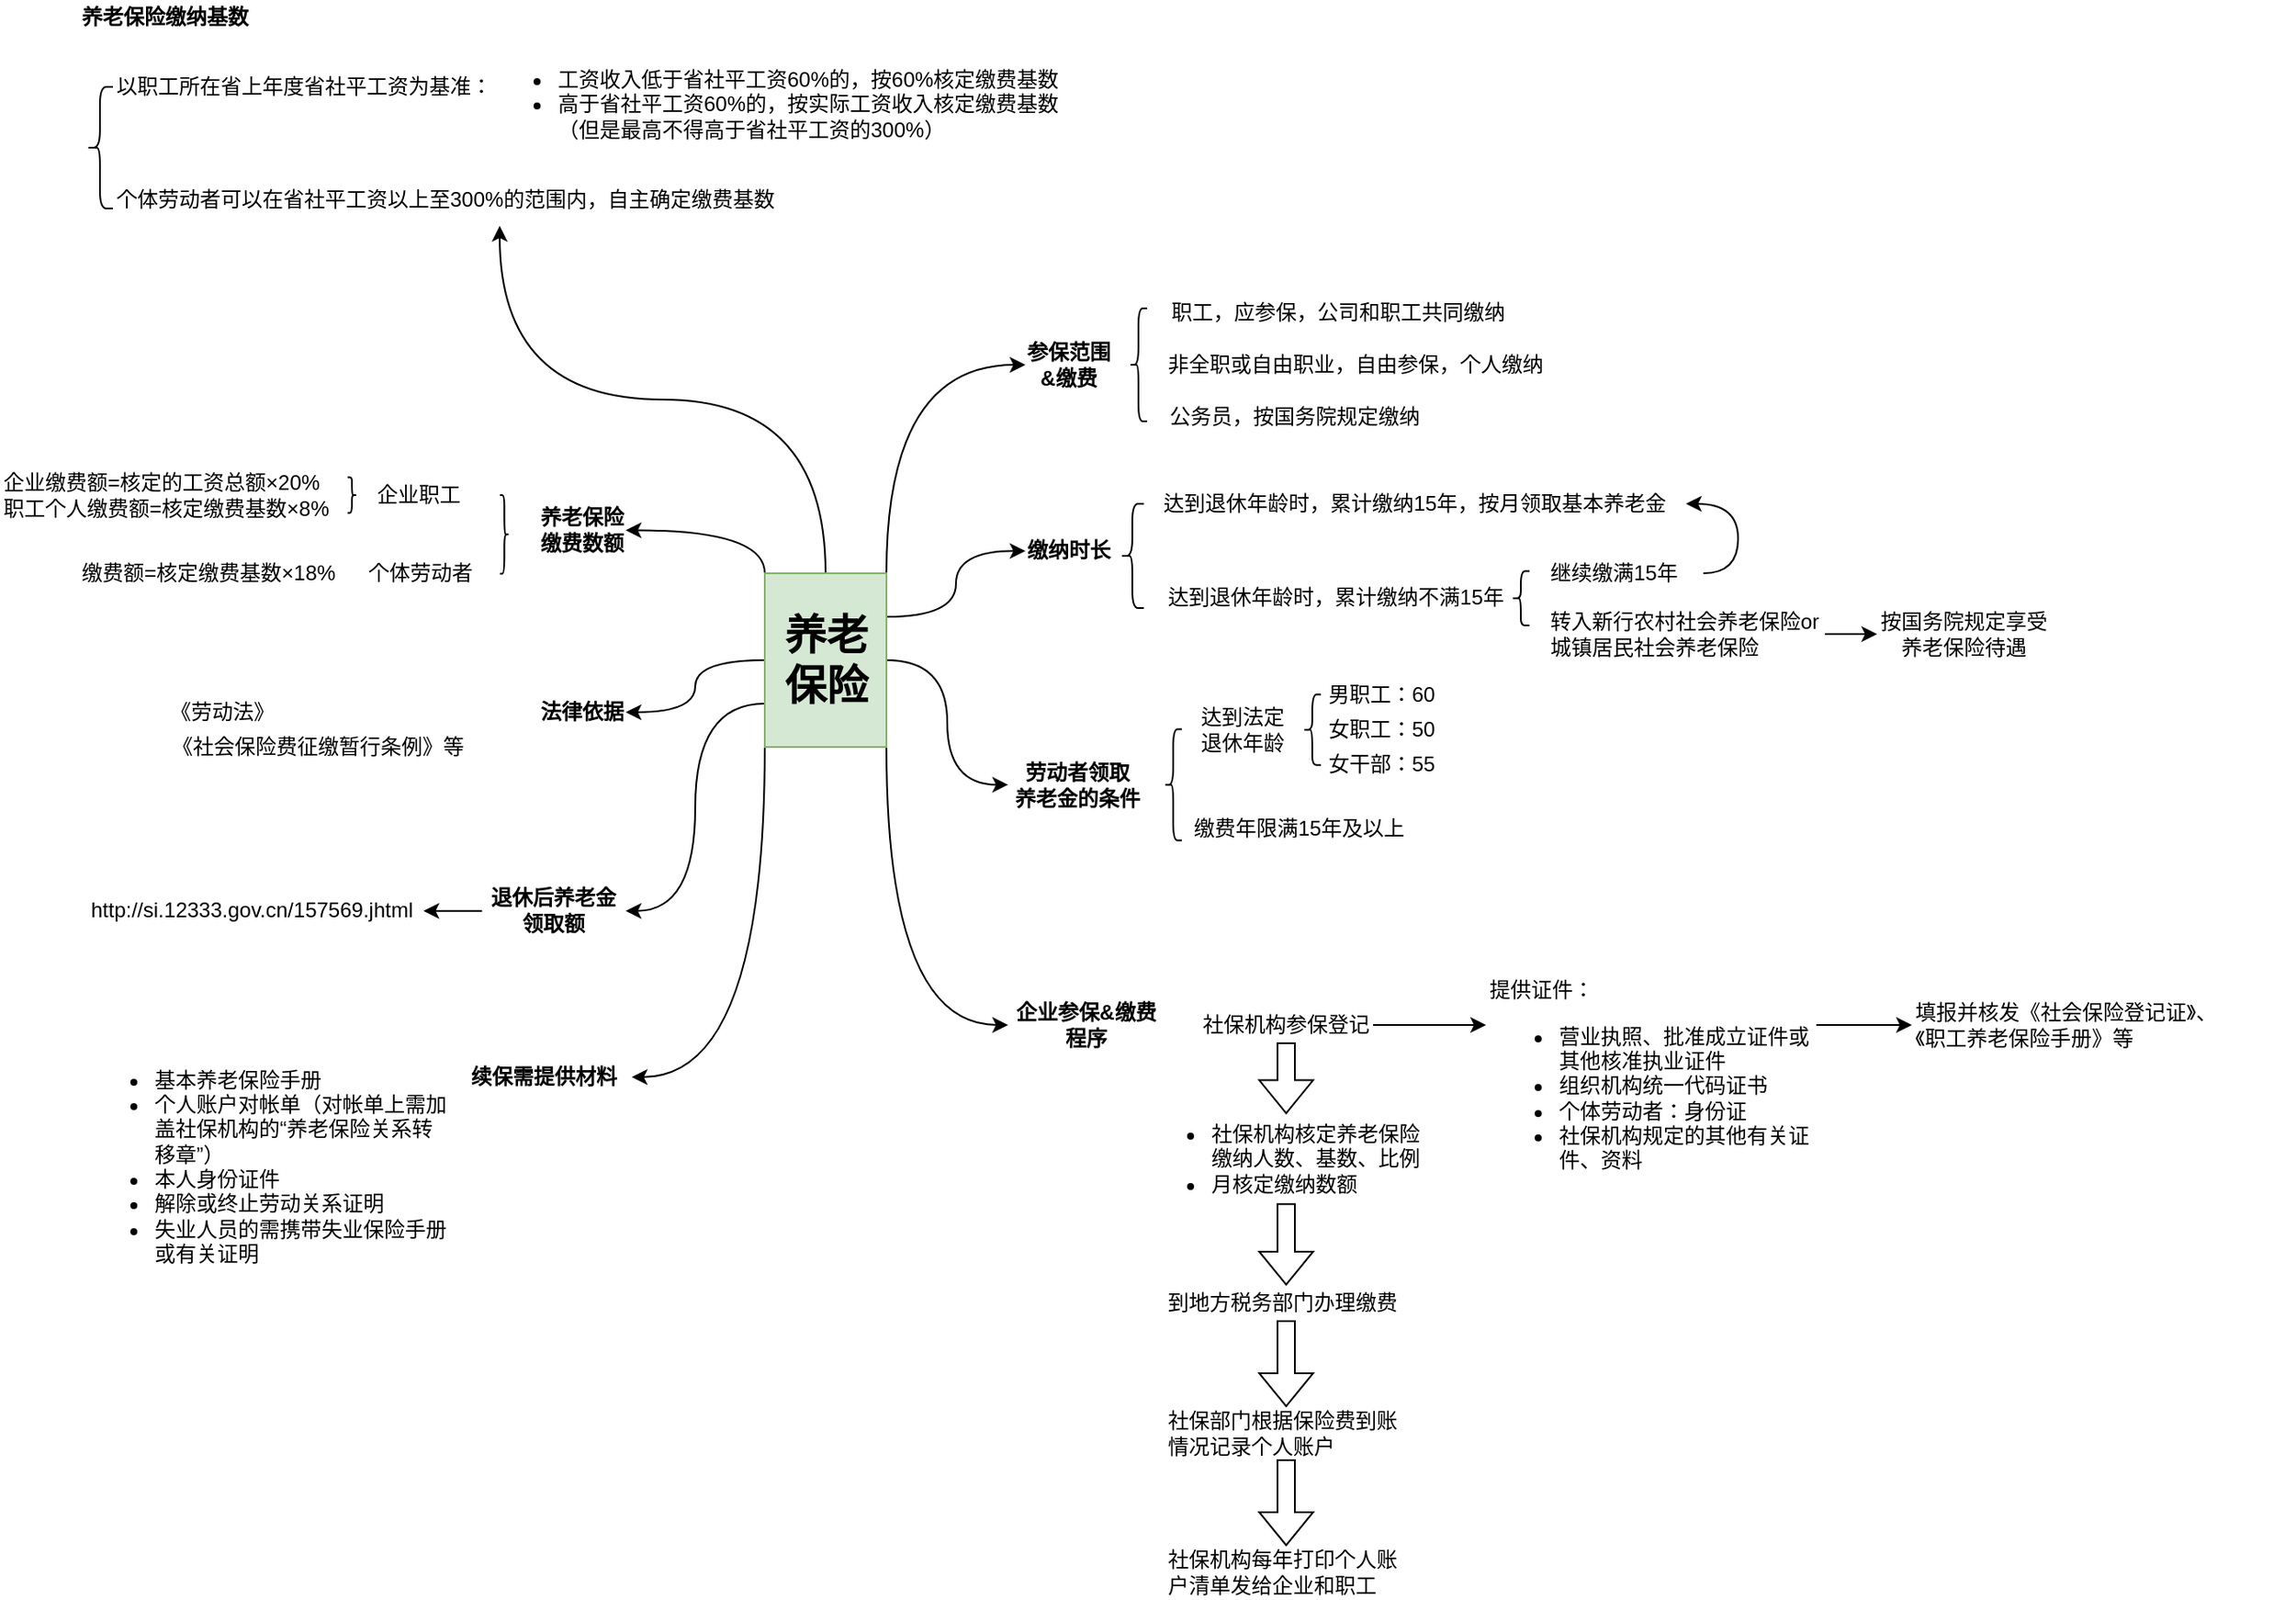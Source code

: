 <mxfile version="12.4.3" type="github" pages="1">
  <diagram id="XFLZumGhxRqdm-QpVZjw" name="第 1 页">
    <mxGraphModel dx="2031" dy="1067" grid="1" gridSize="10" guides="1" tooltips="1" connect="1" arrows="1" fold="1" page="1" pageScale="1" pageWidth="827" pageHeight="1169" math="0" shadow="0">
      <root>
        <mxCell id="0"/>
        <mxCell id="1" parent="0"/>
        <mxCell id="seUnBZEun3gRnmeXoh-8-163" style="edgeStyle=orthogonalEdgeStyle;curved=1;rounded=0;orthogonalLoop=1;jettySize=auto;html=1;exitX=0.5;exitY=0;exitDx=0;exitDy=0;entryX=0.5;entryY=1;entryDx=0;entryDy=0;fontSize=12;fontColor=#000000;" edge="1" parent="1" source="seUnBZEun3gRnmeXoh-8-1" target="seUnBZEun3gRnmeXoh-8-125">
          <mxGeometry relative="1" as="geometry"/>
        </mxCell>
        <mxCell id="seUnBZEun3gRnmeXoh-8-164" style="edgeStyle=orthogonalEdgeStyle;curved=1;rounded=0;orthogonalLoop=1;jettySize=auto;html=1;exitX=1;exitY=0;exitDx=0;exitDy=0;entryX=0;entryY=0.5;entryDx=0;entryDy=0;fontSize=12;fontColor=#000000;" edge="1" parent="1" source="seUnBZEun3gRnmeXoh-8-1" target="seUnBZEun3gRnmeXoh-8-8">
          <mxGeometry relative="1" as="geometry"/>
        </mxCell>
        <mxCell id="seUnBZEun3gRnmeXoh-8-165" style="edgeStyle=orthogonalEdgeStyle;curved=1;rounded=0;orthogonalLoop=1;jettySize=auto;html=1;exitX=1;exitY=0.25;exitDx=0;exitDy=0;entryX=0;entryY=0.5;entryDx=0;entryDy=0;fontSize=12;fontColor=#000000;" edge="1" parent="1" source="seUnBZEun3gRnmeXoh-8-1" target="seUnBZEun3gRnmeXoh-8-34">
          <mxGeometry relative="1" as="geometry"/>
        </mxCell>
        <mxCell id="seUnBZEun3gRnmeXoh-8-166" style="edgeStyle=orthogonalEdgeStyle;curved=1;rounded=0;orthogonalLoop=1;jettySize=auto;html=1;exitX=1;exitY=0.5;exitDx=0;exitDy=0;entryX=0;entryY=0.5;entryDx=0;entryDy=0;fontSize=12;fontColor=#000000;" edge="1" parent="1" source="seUnBZEun3gRnmeXoh-8-1" target="seUnBZEun3gRnmeXoh-8-89">
          <mxGeometry relative="1" as="geometry"/>
        </mxCell>
        <mxCell id="seUnBZEun3gRnmeXoh-8-169" style="edgeStyle=orthogonalEdgeStyle;curved=1;rounded=0;orthogonalLoop=1;jettySize=auto;html=1;exitX=1;exitY=1;exitDx=0;exitDy=0;entryX=0;entryY=0.5;entryDx=0;entryDy=0;fontSize=12;fontColor=#000000;" edge="1" parent="1" source="seUnBZEun3gRnmeXoh-8-1" target="seUnBZEun3gRnmeXoh-8-56">
          <mxGeometry relative="1" as="geometry"/>
        </mxCell>
        <mxCell id="seUnBZEun3gRnmeXoh-8-170" style="edgeStyle=orthogonalEdgeStyle;curved=1;rounded=0;orthogonalLoop=1;jettySize=auto;html=1;exitX=0;exitY=1;exitDx=0;exitDy=0;entryX=1;entryY=0.5;entryDx=0;entryDy=0;fontSize=12;fontColor=#000000;" edge="1" parent="1" source="seUnBZEun3gRnmeXoh-8-1" target="seUnBZEun3gRnmeXoh-8-133">
          <mxGeometry relative="1" as="geometry"/>
        </mxCell>
        <mxCell id="seUnBZEun3gRnmeXoh-8-171" style="edgeStyle=orthogonalEdgeStyle;curved=1;rounded=0;orthogonalLoop=1;jettySize=auto;html=1;exitX=0;exitY=0.75;exitDx=0;exitDy=0;entryX=1;entryY=0.5;entryDx=0;entryDy=0;fontSize=12;fontColor=#000000;" edge="1" parent="1" source="seUnBZEun3gRnmeXoh-8-1" target="seUnBZEun3gRnmeXoh-8-109">
          <mxGeometry relative="1" as="geometry"/>
        </mxCell>
        <mxCell id="seUnBZEun3gRnmeXoh-8-172" style="edgeStyle=orthogonalEdgeStyle;curved=1;rounded=0;orthogonalLoop=1;jettySize=auto;html=1;exitX=0;exitY=0.5;exitDx=0;exitDy=0;entryX=1;entryY=0.5;entryDx=0;entryDy=0;fontSize=12;fontColor=#000000;" edge="1" parent="1" source="seUnBZEun3gRnmeXoh-8-1" target="seUnBZEun3gRnmeXoh-8-53">
          <mxGeometry relative="1" as="geometry"/>
        </mxCell>
        <mxCell id="seUnBZEun3gRnmeXoh-8-173" style="edgeStyle=orthogonalEdgeStyle;curved=1;rounded=0;orthogonalLoop=1;jettySize=auto;html=1;exitX=0;exitY=0;exitDx=0;exitDy=0;fontSize=12;fontColor=#000000;entryX=1;entryY=0.5;entryDx=0;entryDy=0;" edge="1" parent="1" source="seUnBZEun3gRnmeXoh-8-1" target="seUnBZEun3gRnmeXoh-8-127">
          <mxGeometry relative="1" as="geometry">
            <mxPoint x="500" y="370" as="targetPoint"/>
          </mxGeometry>
        </mxCell>
        <mxCell id="seUnBZEun3gRnmeXoh-8-1" value="养老&lt;br&gt;保险" style="text;html=1;fontSize=24;fontStyle=1;verticalAlign=middle;align=center;fillColor=#d5e8d4;strokeColor=#82b366;" vertex="1" parent="1">
          <mxGeometry x="540" y="390.0" width="70" height="100" as="geometry"/>
        </mxCell>
        <mxCell id="seUnBZEun3gRnmeXoh-8-98" value="" style="group" vertex="1" connectable="0" parent="1">
          <mxGeometry x="680" y="450" width="250" height="102" as="geometry"/>
        </mxCell>
        <mxCell id="seUnBZEun3gRnmeXoh-8-89" value="&lt;b&gt;劳动者领取&lt;br&gt;养老金的条件&lt;/b&gt;" style="text;html=1;strokeColor=none;fillColor=none;align=center;verticalAlign=middle;whiteSpace=wrap;rounded=0;" vertex="1" parent="seUnBZEun3gRnmeXoh-8-98">
          <mxGeometry y="46.07" width="80" height="31.29" as="geometry"/>
        </mxCell>
        <mxCell id="seUnBZEun3gRnmeXoh-8-91" value="达到法定退休年龄" style="text;html=1;strokeColor=none;fillColor=none;align=center;verticalAlign=middle;whiteSpace=wrap;rounded=0;" vertex="1" parent="seUnBZEun3gRnmeXoh-8-98">
          <mxGeometry x="110" y="20" width="50" height="20" as="geometry"/>
        </mxCell>
        <mxCell id="seUnBZEun3gRnmeXoh-8-92" value="男职工：60" style="text;html=1;strokeColor=none;fillColor=none;align=center;verticalAlign=middle;whiteSpace=wrap;rounded=0;" vertex="1" parent="seUnBZEun3gRnmeXoh-8-98">
          <mxGeometry x="180" width="70" height="20" as="geometry"/>
        </mxCell>
        <mxCell id="seUnBZEun3gRnmeXoh-8-93" value="女职工：50" style="text;html=1;strokeColor=none;fillColor=none;align=center;verticalAlign=middle;whiteSpace=wrap;rounded=0;" vertex="1" parent="seUnBZEun3gRnmeXoh-8-98">
          <mxGeometry x="180" y="20" width="70" height="20" as="geometry"/>
        </mxCell>
        <mxCell id="seUnBZEun3gRnmeXoh-8-94" value="女干部：55" style="text;html=1;strokeColor=none;fillColor=none;align=center;verticalAlign=middle;whiteSpace=wrap;rounded=0;" vertex="1" parent="seUnBZEun3gRnmeXoh-8-98">
          <mxGeometry x="180" y="40" width="70" height="20" as="geometry"/>
        </mxCell>
        <mxCell id="seUnBZEun3gRnmeXoh-8-95" value="缴费年限满15年及以上" style="text;html=1;strokeColor=none;fillColor=none;align=center;verticalAlign=middle;whiteSpace=wrap;rounded=0;" vertex="1" parent="seUnBZEun3gRnmeXoh-8-98">
          <mxGeometry x="100" y="71" width="135" height="31" as="geometry"/>
        </mxCell>
        <mxCell id="seUnBZEun3gRnmeXoh-8-96" value="" style="shape=curlyBracket;whiteSpace=wrap;html=1;rounded=1;align=left;" vertex="1" parent="seUnBZEun3gRnmeXoh-8-98">
          <mxGeometry x="90" y="29.71" width="10" height="64" as="geometry"/>
        </mxCell>
        <mxCell id="seUnBZEun3gRnmeXoh-8-97" value="" style="shape=curlyBracket;whiteSpace=wrap;html=1;rounded=1;align=left;" vertex="1" parent="seUnBZEun3gRnmeXoh-8-98">
          <mxGeometry x="170" y="9.71" width="10" height="40.71" as="geometry"/>
        </mxCell>
        <mxCell id="seUnBZEun3gRnmeXoh-8-121" value="" style="group" vertex="1" connectable="0" parent="1">
          <mxGeometry x="680" y="580" width="740" height="400" as="geometry"/>
        </mxCell>
        <mxCell id="seUnBZEun3gRnmeXoh-8-56" value="&lt;b&gt;企业参保&amp;amp;缴费程序&lt;/b&gt;" style="text;html=1;strokeColor=none;fillColor=none;align=center;verticalAlign=middle;whiteSpace=wrap;rounded=0;" vertex="1" parent="seUnBZEun3gRnmeXoh-8-121">
          <mxGeometry y="60" width="90" height="20" as="geometry"/>
        </mxCell>
        <mxCell id="seUnBZEun3gRnmeXoh-8-159" style="edgeStyle=orthogonalEdgeStyle;curved=1;rounded=0;orthogonalLoop=1;jettySize=auto;html=1;exitX=1;exitY=0.5;exitDx=0;exitDy=0;entryX=0;entryY=0.25;entryDx=0;entryDy=0;fontSize=12;fontColor=#000000;" edge="1" parent="seUnBZEun3gRnmeXoh-8-121" source="seUnBZEun3gRnmeXoh-8-57" target="seUnBZEun3gRnmeXoh-8-82">
          <mxGeometry relative="1" as="geometry"/>
        </mxCell>
        <mxCell id="seUnBZEun3gRnmeXoh-8-57" value="社保机构参保登记" style="text;html=1;strokeColor=none;fillColor=none;align=center;verticalAlign=middle;whiteSpace=wrap;rounded=0;" vertex="1" parent="seUnBZEun3gRnmeXoh-8-121">
          <mxGeometry x="110" y="60" width="100" height="20" as="geometry"/>
        </mxCell>
        <mxCell id="seUnBZEun3gRnmeXoh-8-160" style="edgeStyle=orthogonalEdgeStyle;curved=1;rounded=0;orthogonalLoop=1;jettySize=auto;html=1;exitX=1;exitY=0.25;exitDx=0;exitDy=0;entryX=0;entryY=0.5;entryDx=0;entryDy=0;fontSize=12;fontColor=#000000;" edge="1" parent="seUnBZEun3gRnmeXoh-8-121" source="seUnBZEun3gRnmeXoh-8-82" target="seUnBZEun3gRnmeXoh-8-84">
          <mxGeometry relative="1" as="geometry"/>
        </mxCell>
        <mxCell id="seUnBZEun3gRnmeXoh-8-82" value="提供证件：&lt;br&gt;&lt;ul&gt;&lt;li&gt;营业执照、批准成立证件或其他核准执业证件&lt;/li&gt;&lt;li&gt;组织机构统一代码证书&lt;/li&gt;&lt;li&gt;个体劳动者：身份证&lt;/li&gt;&lt;li&gt;社保机构规定的其他有关证件、资料&lt;/li&gt;&lt;/ul&gt;" style="text;html=1;strokeColor=none;fillColor=none;align=left;verticalAlign=middle;whiteSpace=wrap;rounded=0;" vertex="1" parent="seUnBZEun3gRnmeXoh-8-121">
          <mxGeometry x="275" y="35" width="190" height="140" as="geometry"/>
        </mxCell>
        <mxCell id="seUnBZEun3gRnmeXoh-8-84" value="填报并核发《社会保险登记证》、《职工养老保险手册》等" style="text;html=1;strokeColor=none;fillColor=none;align=left;verticalAlign=middle;whiteSpace=wrap;rounded=0;" vertex="1" parent="seUnBZEun3gRnmeXoh-8-121">
          <mxGeometry x="520" y="35" width="190" height="70" as="geometry"/>
        </mxCell>
        <mxCell id="seUnBZEun3gRnmeXoh-8-58" value="&lt;ul&gt;&lt;li&gt;社保机构核定养老保险缴纳人数、基数、比例&lt;br&gt;&lt;/li&gt;&lt;li&gt;月核定缴纳数额&lt;br&gt;&lt;/li&gt;&lt;/ul&gt;" style="text;html=1;strokeColor=none;fillColor=none;align=left;verticalAlign=middle;whiteSpace=wrap;rounded=0;" vertex="1" parent="seUnBZEun3gRnmeXoh-8-121">
          <mxGeometry x="75" y="121.29" width="170" height="51.29" as="geometry"/>
        </mxCell>
        <mxCell id="seUnBZEun3gRnmeXoh-8-78" style="edgeStyle=orthogonalEdgeStyle;shape=flexArrow;curved=1;rounded=0;orthogonalLoop=1;jettySize=auto;html=1;exitX=0.5;exitY=1;exitDx=0;exitDy=0;entryX=0.5;entryY=0;entryDx=0;entryDy=0;" edge="1" parent="seUnBZEun3gRnmeXoh-8-121" source="seUnBZEun3gRnmeXoh-8-57" target="seUnBZEun3gRnmeXoh-8-58">
          <mxGeometry relative="1" as="geometry"/>
        </mxCell>
        <mxCell id="seUnBZEun3gRnmeXoh-8-62" value="&lt;span&gt;到地方税务部门办理缴费&lt;/span&gt;" style="text;html=1;strokeColor=none;fillColor=none;align=left;verticalAlign=middle;whiteSpace=wrap;rounded=0;" vertex="1" parent="seUnBZEun3gRnmeXoh-8-121">
          <mxGeometry x="90" y="220" width="140" height="20" as="geometry"/>
        </mxCell>
        <mxCell id="seUnBZEun3gRnmeXoh-8-79" style="edgeStyle=orthogonalEdgeStyle;shape=flexArrow;curved=1;rounded=0;orthogonalLoop=1;jettySize=auto;html=1;exitX=0.5;exitY=1;exitDx=0;exitDy=0;entryX=0.5;entryY=0;entryDx=0;entryDy=0;" edge="1" parent="seUnBZEun3gRnmeXoh-8-121" source="seUnBZEun3gRnmeXoh-8-58" target="seUnBZEun3gRnmeXoh-8-62">
          <mxGeometry relative="1" as="geometry"/>
        </mxCell>
        <mxCell id="seUnBZEun3gRnmeXoh-8-64" value="&lt;span&gt;社保部门根据保险费到账情况记录个人账户&lt;/span&gt;" style="text;html=1;strokeColor=none;fillColor=none;align=left;verticalAlign=middle;whiteSpace=wrap;rounded=0;" vertex="1" parent="seUnBZEun3gRnmeXoh-8-121">
          <mxGeometry x="90" y="290" width="140" height="30" as="geometry"/>
        </mxCell>
        <mxCell id="seUnBZEun3gRnmeXoh-8-80" style="edgeStyle=orthogonalEdgeStyle;shape=flexArrow;curved=1;rounded=0;orthogonalLoop=1;jettySize=auto;html=1;exitX=0.5;exitY=1;exitDx=0;exitDy=0;entryX=0.5;entryY=0;entryDx=0;entryDy=0;" edge="1" parent="seUnBZEun3gRnmeXoh-8-121" source="seUnBZEun3gRnmeXoh-8-62" target="seUnBZEun3gRnmeXoh-8-64">
          <mxGeometry relative="1" as="geometry"/>
        </mxCell>
        <mxCell id="seUnBZEun3gRnmeXoh-8-66" value="&lt;span&gt;社保机构每年打印个人账户清单发给企业和职工&lt;/span&gt;" style="text;html=1;strokeColor=none;fillColor=none;align=left;verticalAlign=middle;whiteSpace=wrap;rounded=0;" vertex="1" parent="seUnBZEun3gRnmeXoh-8-121">
          <mxGeometry x="90" y="370" width="140" height="30" as="geometry"/>
        </mxCell>
        <mxCell id="seUnBZEun3gRnmeXoh-8-81" style="edgeStyle=orthogonalEdgeStyle;shape=flexArrow;curved=1;rounded=0;orthogonalLoop=1;jettySize=auto;html=1;exitX=0.5;exitY=1;exitDx=0;exitDy=0;entryX=0.5;entryY=0;entryDx=0;entryDy=0;" edge="1" parent="seUnBZEun3gRnmeXoh-8-121" source="seUnBZEun3gRnmeXoh-8-64" target="seUnBZEun3gRnmeXoh-8-66">
          <mxGeometry relative="1" as="geometry"/>
        </mxCell>
        <mxCell id="seUnBZEun3gRnmeXoh-8-144" value="" style="group" vertex="1" connectable="0" parent="1">
          <mxGeometry x="690" y="230.0" width="300" height="80" as="geometry"/>
        </mxCell>
        <mxCell id="seUnBZEun3gRnmeXoh-8-8" value="&lt;b&gt;参保范围&amp;amp;缴费&lt;/b&gt;" style="text;html=1;strokeColor=none;fillColor=none;align=center;verticalAlign=middle;whiteSpace=wrap;rounded=0;" vertex="1" parent="seUnBZEun3gRnmeXoh-8-144">
          <mxGeometry y="30" width="50" height="20" as="geometry"/>
        </mxCell>
        <mxCell id="seUnBZEun3gRnmeXoh-8-23" value="&lt;span style=&quot;white-space: nowrap&quot;&gt;职工，应参保，公司和职工共同缴纳&lt;/span&gt;" style="text;html=1;strokeColor=none;fillColor=none;align=center;verticalAlign=middle;whiteSpace=wrap;rounded=0;" vertex="1" parent="seUnBZEun3gRnmeXoh-8-144">
          <mxGeometry x="80" width="200" height="20" as="geometry"/>
        </mxCell>
        <mxCell id="seUnBZEun3gRnmeXoh-8-27" value="&lt;span style=&quot;white-space: nowrap&quot;&gt;非全职或自由职业，自由参保，个人缴纳&lt;/span&gt;" style="text;html=1;strokeColor=none;fillColor=none;align=center;verticalAlign=middle;whiteSpace=wrap;rounded=0;" vertex="1" parent="seUnBZEun3gRnmeXoh-8-144">
          <mxGeometry x="80" y="30" width="220" height="20" as="geometry"/>
        </mxCell>
        <mxCell id="seUnBZEun3gRnmeXoh-8-28" value="&lt;span style=&quot;white-space: nowrap&quot;&gt;公务员，按国务院规定缴纳&lt;/span&gt;" style="text;html=1;strokeColor=none;fillColor=none;align=center;verticalAlign=middle;whiteSpace=wrap;rounded=0;" vertex="1" parent="seUnBZEun3gRnmeXoh-8-144">
          <mxGeometry x="80" y="60" width="150" height="20" as="geometry"/>
        </mxCell>
        <mxCell id="seUnBZEun3gRnmeXoh-8-142" value="" style="shape=curlyBracket;whiteSpace=wrap;html=1;rounded=1;fontSize=12;fontColor=#000000;align=left;" vertex="1" parent="seUnBZEun3gRnmeXoh-8-144">
          <mxGeometry x="60" y="7.5" width="10" height="65" as="geometry"/>
        </mxCell>
        <mxCell id="seUnBZEun3gRnmeXoh-8-154" value="" style="group" vertex="1" connectable="0" parent="1">
          <mxGeometry x="100" y="330" width="360" height="75.25" as="geometry"/>
        </mxCell>
        <mxCell id="seUnBZEun3gRnmeXoh-8-127" value="养老保险缴费数额" style="text;html=1;strokeColor=none;fillColor=none;align=center;verticalAlign=middle;whiteSpace=wrap;rounded=0;fontSize=12;fontColor=#000000;fontStyle=1" vertex="1" parent="seUnBZEun3gRnmeXoh-8-154">
          <mxGeometry x="310" y="25.25" width="50" height="20" as="geometry"/>
        </mxCell>
        <mxCell id="seUnBZEun3gRnmeXoh-8-128" value="&lt;span&gt;企业缴费额=核定的工资总额×20%&lt;/span&gt;&lt;br&gt;&lt;span&gt;职工个人缴费额=核定缴费基数×8%&lt;/span&gt;" style="text;html=1;strokeColor=none;fillColor=none;align=left;verticalAlign=middle;whiteSpace=wrap;rounded=0;fontSize=12;fontColor=#000000;" vertex="1" parent="seUnBZEun3gRnmeXoh-8-154">
          <mxGeometry width="210" height="30" as="geometry"/>
        </mxCell>
        <mxCell id="seUnBZEun3gRnmeXoh-8-129" value="企业职工" style="text;html=1;strokeColor=none;fillColor=none;align=left;verticalAlign=middle;whiteSpace=wrap;rounded=0;fontSize=12;fontColor=#000000;" vertex="1" parent="seUnBZEun3gRnmeXoh-8-154">
          <mxGeometry x="215" y="5" width="60" height="20" as="geometry"/>
        </mxCell>
        <mxCell id="seUnBZEun3gRnmeXoh-8-130" value="个体劳动者" style="text;html=1;strokeColor=none;fillColor=none;align=left;verticalAlign=middle;whiteSpace=wrap;rounded=0;fontSize=12;fontColor=#000000;" vertex="1" parent="seUnBZEun3gRnmeXoh-8-154">
          <mxGeometry x="210" y="50.25" width="65" height="20" as="geometry"/>
        </mxCell>
        <mxCell id="seUnBZEun3gRnmeXoh-8-131" value="&lt;span&gt;缴费额=核定缴费基数×18%&lt;/span&gt;" style="text;html=1;strokeColor=none;fillColor=none;align=left;verticalAlign=middle;whiteSpace=wrap;rounded=0;fontSize=12;fontColor=#000000;" vertex="1" parent="seUnBZEun3gRnmeXoh-8-154">
          <mxGeometry x="45" y="45.25" width="155" height="30" as="geometry"/>
        </mxCell>
        <mxCell id="seUnBZEun3gRnmeXoh-8-140" value="" style="shape=curlyBracket;whiteSpace=wrap;html=1;rounded=1;fontSize=12;fontColor=#000000;align=left;rotation=-180;" vertex="1" parent="seUnBZEun3gRnmeXoh-8-154">
          <mxGeometry x="200" y="4.75" width="5" height="20.5" as="geometry"/>
        </mxCell>
        <mxCell id="seUnBZEun3gRnmeXoh-8-153" value="" style="shape=curlyBracket;whiteSpace=wrap;html=1;rounded=1;fontSize=12;fontColor=#000000;align=left;rotation=-180;" vertex="1" parent="seUnBZEun3gRnmeXoh-8-154">
          <mxGeometry x="287.67" y="15" width="5" height="45.25" as="geometry"/>
        </mxCell>
        <mxCell id="seUnBZEun3gRnmeXoh-8-155" value="" style="group" vertex="1" connectable="0" parent="1">
          <mxGeometry x="197.33" y="460.0" width="262.67" height="40" as="geometry"/>
        </mxCell>
        <mxCell id="seUnBZEun3gRnmeXoh-8-54" value="《劳动法》" style="text;html=1;strokeColor=none;fillColor=none;align=center;verticalAlign=middle;whiteSpace=wrap;rounded=0;" vertex="1" parent="seUnBZEun3gRnmeXoh-8-155">
          <mxGeometry width="61.86" height="20" as="geometry"/>
        </mxCell>
        <mxCell id="seUnBZEun3gRnmeXoh-8-55" value="《社会保险费征缴暂行条例》等" style="text;html=1;strokeColor=none;fillColor=none;align=center;verticalAlign=middle;whiteSpace=wrap;rounded=0;" vertex="1" parent="seUnBZEun3gRnmeXoh-8-155">
          <mxGeometry y="20" width="171.86" height="20" as="geometry"/>
        </mxCell>
        <mxCell id="seUnBZEun3gRnmeXoh-8-53" value="&lt;b&gt;法律依据&lt;/b&gt;" style="text;html=1;strokeColor=none;fillColor=none;align=center;verticalAlign=middle;whiteSpace=wrap;rounded=0;" vertex="1" parent="seUnBZEun3gRnmeXoh-8-155">
          <mxGeometry x="212.67" width="50" height="20" as="geometry"/>
        </mxCell>
        <mxCell id="seUnBZEun3gRnmeXoh-8-156" value="" style="group" vertex="1" connectable="0" parent="1">
          <mxGeometry x="147.327" y="565" width="312.67" height="38.71" as="geometry"/>
        </mxCell>
        <mxCell id="seUnBZEun3gRnmeXoh-8-109" value="&lt;b&gt;退休后养老金领取额&lt;/b&gt;" style="text;html=1;strokeColor=none;fillColor=none;align=center;verticalAlign=middle;whiteSpace=wrap;rounded=0;" vertex="1" parent="seUnBZEun3gRnmeXoh-8-156">
          <mxGeometry x="230.003" width="82.667" height="38.71" as="geometry"/>
        </mxCell>
        <mxCell id="seUnBZEun3gRnmeXoh-8-110" value="http://si.12333.gov.cn/157569.jhtml" style="text;html=1;strokeColor=none;fillColor=none;align=center;verticalAlign=middle;whiteSpace=wrap;rounded=0;" vertex="1" parent="seUnBZEun3gRnmeXoh-8-156">
          <mxGeometry width="196.333" height="38.71" as="geometry"/>
        </mxCell>
        <mxCell id="seUnBZEun3gRnmeXoh-8-111" value="" style="edgeStyle=orthogonalEdgeStyle;curved=1;rounded=0;orthogonalLoop=1;jettySize=auto;html=1;" edge="1" parent="seUnBZEun3gRnmeXoh-8-156" source="seUnBZEun3gRnmeXoh-8-109" target="seUnBZEun3gRnmeXoh-8-110">
          <mxGeometry relative="1" as="geometry"/>
        </mxCell>
        <mxCell id="seUnBZEun3gRnmeXoh-8-161" value="" style="group" vertex="1" connectable="0" parent="1">
          <mxGeometry x="147.33" y="660" width="316.15" height="130" as="geometry"/>
        </mxCell>
        <mxCell id="seUnBZEun3gRnmeXoh-8-133" value="续保需提供材料" style="text;html=1;strokeColor=none;fillColor=none;align=center;verticalAlign=middle;whiteSpace=wrap;rounded=0;fontSize=12;fontColor=#000000;fontStyle=1" vertex="1" parent="seUnBZEun3gRnmeXoh-8-161">
          <mxGeometry x="216.15" y="10" width="100" height="20" as="geometry"/>
        </mxCell>
        <mxCell id="seUnBZEun3gRnmeXoh-8-134" value="&lt;ul&gt;&lt;li&gt;基本养老保险手册&lt;br&gt;&lt;/li&gt;&lt;li&gt;个人账户对帐单（对帐单上需加盖社保机构的“养老保险关系转移章”）&lt;br&gt;&lt;/li&gt;&lt;li&gt;本人身份证件&lt;br&gt;&lt;/li&gt;&lt;li&gt;解除或终止劳动关系证明&lt;br&gt;&lt;/li&gt;&lt;li&gt;失业人员的需携带失业保险手册或有关证明&lt;br&gt;&lt;/li&gt;&lt;/ul&gt;" style="text;strokeColor=none;fillColor=none;html=1;whiteSpace=wrap;verticalAlign=middle;overflow=hidden;fontSize=12;fontColor=#000000;align=left;" vertex="1" parent="seUnBZEun3gRnmeXoh-8-161">
          <mxGeometry width="210" height="130" as="geometry"/>
        </mxCell>
        <mxCell id="seUnBZEun3gRnmeXoh-8-168" value="" style="group" vertex="1" connectable="0" parent="1">
          <mxGeometry x="690" y="340.0" width="590" height="100" as="geometry"/>
        </mxCell>
        <mxCell id="seUnBZEun3gRnmeXoh-8-34" value="&lt;b&gt;缴纳时长&lt;/b&gt;" style="text;html=1;strokeColor=none;fillColor=none;align=center;verticalAlign=middle;whiteSpace=wrap;rounded=0;" vertex="1" parent="seUnBZEun3gRnmeXoh-8-168">
          <mxGeometry y="27.18" width="50" height="20" as="geometry"/>
        </mxCell>
        <mxCell id="seUnBZEun3gRnmeXoh-8-35" value="&lt;span style=&quot;white-space: nowrap&quot;&gt;达到退休年龄时，累计缴纳15年，按月领取基本养老金&lt;/span&gt;" style="text;html=1;strokeColor=none;fillColor=none;align=center;verticalAlign=middle;whiteSpace=wrap;rounded=0;" vertex="1" parent="seUnBZEun3gRnmeXoh-8-168">
          <mxGeometry x="68.14" width="311.86" height="20" as="geometry"/>
        </mxCell>
        <mxCell id="seUnBZEun3gRnmeXoh-8-40" value="&lt;span style=&quot;white-space: nowrap&quot;&gt;达到退休年龄时，累计缴纳不满15年&lt;/span&gt;" style="text;html=1;strokeColor=none;fillColor=none;align=left;verticalAlign=middle;whiteSpace=wrap;rounded=0;" vertex="1" parent="seUnBZEun3gRnmeXoh-8-168">
          <mxGeometry x="80" y="54.35" width="210" height="20" as="geometry"/>
        </mxCell>
        <mxCell id="seUnBZEun3gRnmeXoh-8-49" style="edgeStyle=orthogonalEdgeStyle;curved=1;rounded=0;orthogonalLoop=1;jettySize=auto;html=1;exitX=1;exitY=0.5;exitDx=0;exitDy=0;entryX=1;entryY=0.5;entryDx=0;entryDy=0;" edge="1" parent="seUnBZEun3gRnmeXoh-8-168" source="seUnBZEun3gRnmeXoh-8-45" target="seUnBZEun3gRnmeXoh-8-35">
          <mxGeometry relative="1" as="geometry"/>
        </mxCell>
        <mxCell id="seUnBZEun3gRnmeXoh-8-45" value="继续缴满15年" style="text;html=1;strokeColor=none;fillColor=none;align=left;verticalAlign=middle;whiteSpace=wrap;rounded=0;" vertex="1" parent="seUnBZEun3gRnmeXoh-8-168">
          <mxGeometry x="300" y="40" width="90" height="20" as="geometry"/>
        </mxCell>
        <mxCell id="seUnBZEun3gRnmeXoh-8-50" value="转入新行农村社会养老保险or城镇居民社会养老保险" style="text;html=1;strokeColor=none;fillColor=none;align=left;verticalAlign=middle;whiteSpace=wrap;rounded=0;" vertex="1" parent="seUnBZEun3gRnmeXoh-8-168">
          <mxGeometry x="300" y="70" width="160" height="30" as="geometry"/>
        </mxCell>
        <mxCell id="seUnBZEun3gRnmeXoh-8-51" value="按国务院规定享受养老保险待遇" style="text;html=1;strokeColor=none;fillColor=none;align=center;verticalAlign=middle;whiteSpace=wrap;rounded=0;" vertex="1" parent="seUnBZEun3gRnmeXoh-8-168">
          <mxGeometry x="490" y="70" width="100" height="30" as="geometry"/>
        </mxCell>
        <mxCell id="seUnBZEun3gRnmeXoh-8-52" value="" style="edgeStyle=orthogonalEdgeStyle;curved=1;rounded=0;orthogonalLoop=1;jettySize=auto;html=1;" edge="1" parent="seUnBZEun3gRnmeXoh-8-168" source="seUnBZEun3gRnmeXoh-8-50" target="seUnBZEun3gRnmeXoh-8-51">
          <mxGeometry relative="1" as="geometry"/>
        </mxCell>
        <mxCell id="seUnBZEun3gRnmeXoh-8-145" value="" style="shape=curlyBracket;whiteSpace=wrap;html=1;rounded=1;fontSize=12;fontColor=#000000;align=left;" vertex="1" parent="seUnBZEun3gRnmeXoh-8-168">
          <mxGeometry x="280" y="48.71" width="10" height="31.29" as="geometry"/>
        </mxCell>
        <mxCell id="seUnBZEun3gRnmeXoh-8-167" value="" style="shape=curlyBracket;whiteSpace=wrap;html=1;rounded=1;fontSize=12;fontColor=#000000;align=left;" vertex="1" parent="seUnBZEun3gRnmeXoh-8-168">
          <mxGeometry x="54.81" y="10" width="13.33" height="60" as="geometry"/>
        </mxCell>
        <mxCell id="seUnBZEun3gRnmeXoh-8-176" value="" style="group" vertex="1" connectable="0" parent="1">
          <mxGeometry x="130" y="60" width="590" height="130" as="geometry"/>
        </mxCell>
        <mxCell id="seUnBZEun3gRnmeXoh-8-113" value="养老保险缴纳基数" style="text;html=1;strokeColor=none;fillColor=none;align=center;verticalAlign=middle;whiteSpace=wrap;rounded=0;fontStyle=1;fontColor=#000000;" vertex="1" parent="seUnBZEun3gRnmeXoh-8-176">
          <mxGeometry width="130" height="20" as="geometry"/>
        </mxCell>
        <mxCell id="seUnBZEun3gRnmeXoh-8-114" value="&lt;span style=&quot;text-indent: 28px ; background-color: rgb(255 , 255 , 255)&quot;&gt;&lt;font style=&quot;font-size: 12px&quot;&gt;以职工所在省上年度省社平工资为基准：&lt;/font&gt;&lt;/span&gt;" style="text;html=1;strokeColor=none;fillColor=none;align=left;verticalAlign=middle;whiteSpace=wrap;rounded=0;fontStyle=0;fontColor=#000000;" vertex="1" parent="seUnBZEun3gRnmeXoh-8-176">
          <mxGeometry x="35" y="35" width="230" height="30" as="geometry"/>
        </mxCell>
        <mxCell id="seUnBZEun3gRnmeXoh-8-115" value="&lt;div style=&quot;text-align: left ; font-size: 12px&quot;&gt;&lt;ul&gt;&lt;li&gt;工资收入低于省社平工资60%的，按60%核定缴费基数&lt;br&gt;&lt;/li&gt;&lt;li&gt;高于省社平工资60%的，按实际工资收入核定缴费基数（但是最高不得高于省社平工资的300%）&lt;br&gt;&lt;/li&gt;&lt;/ul&gt;&lt;/div&gt;" style="text;html=1;strokeColor=none;fillColor=none;align=center;verticalAlign=middle;whiteSpace=wrap;rounded=0;fontColor=#000000;fontSize=12;" vertex="1" parent="seUnBZEun3gRnmeXoh-8-176">
          <mxGeometry x="250" y="20" width="340" height="80" as="geometry"/>
        </mxCell>
        <mxCell id="seUnBZEun3gRnmeXoh-8-125" value="&lt;span style=&quot;font-size: 12px; text-indent: 28px; background-color: rgb(255, 255, 255);&quot;&gt;个体劳动者可以在省社平工资以上至300%的范围内，自主确定缴费基数&lt;/span&gt;" style="text;html=1;strokeColor=none;fillColor=none;align=left;verticalAlign=middle;whiteSpace=wrap;rounded=0;fontStyle=0;fontColor=#000000;fontSize=12;" vertex="1" parent="seUnBZEun3gRnmeXoh-8-176">
          <mxGeometry x="35" y="100" width="445" height="30" as="geometry"/>
        </mxCell>
        <mxCell id="seUnBZEun3gRnmeXoh-8-175" value="" style="shape=curlyBracket;whiteSpace=wrap;html=1;rounded=1;fontSize=12;fontColor=#000000;align=left;" vertex="1" parent="seUnBZEun3gRnmeXoh-8-176">
          <mxGeometry x="20" y="50" width="15" height="70" as="geometry"/>
        </mxCell>
      </root>
    </mxGraphModel>
  </diagram>
</mxfile>
